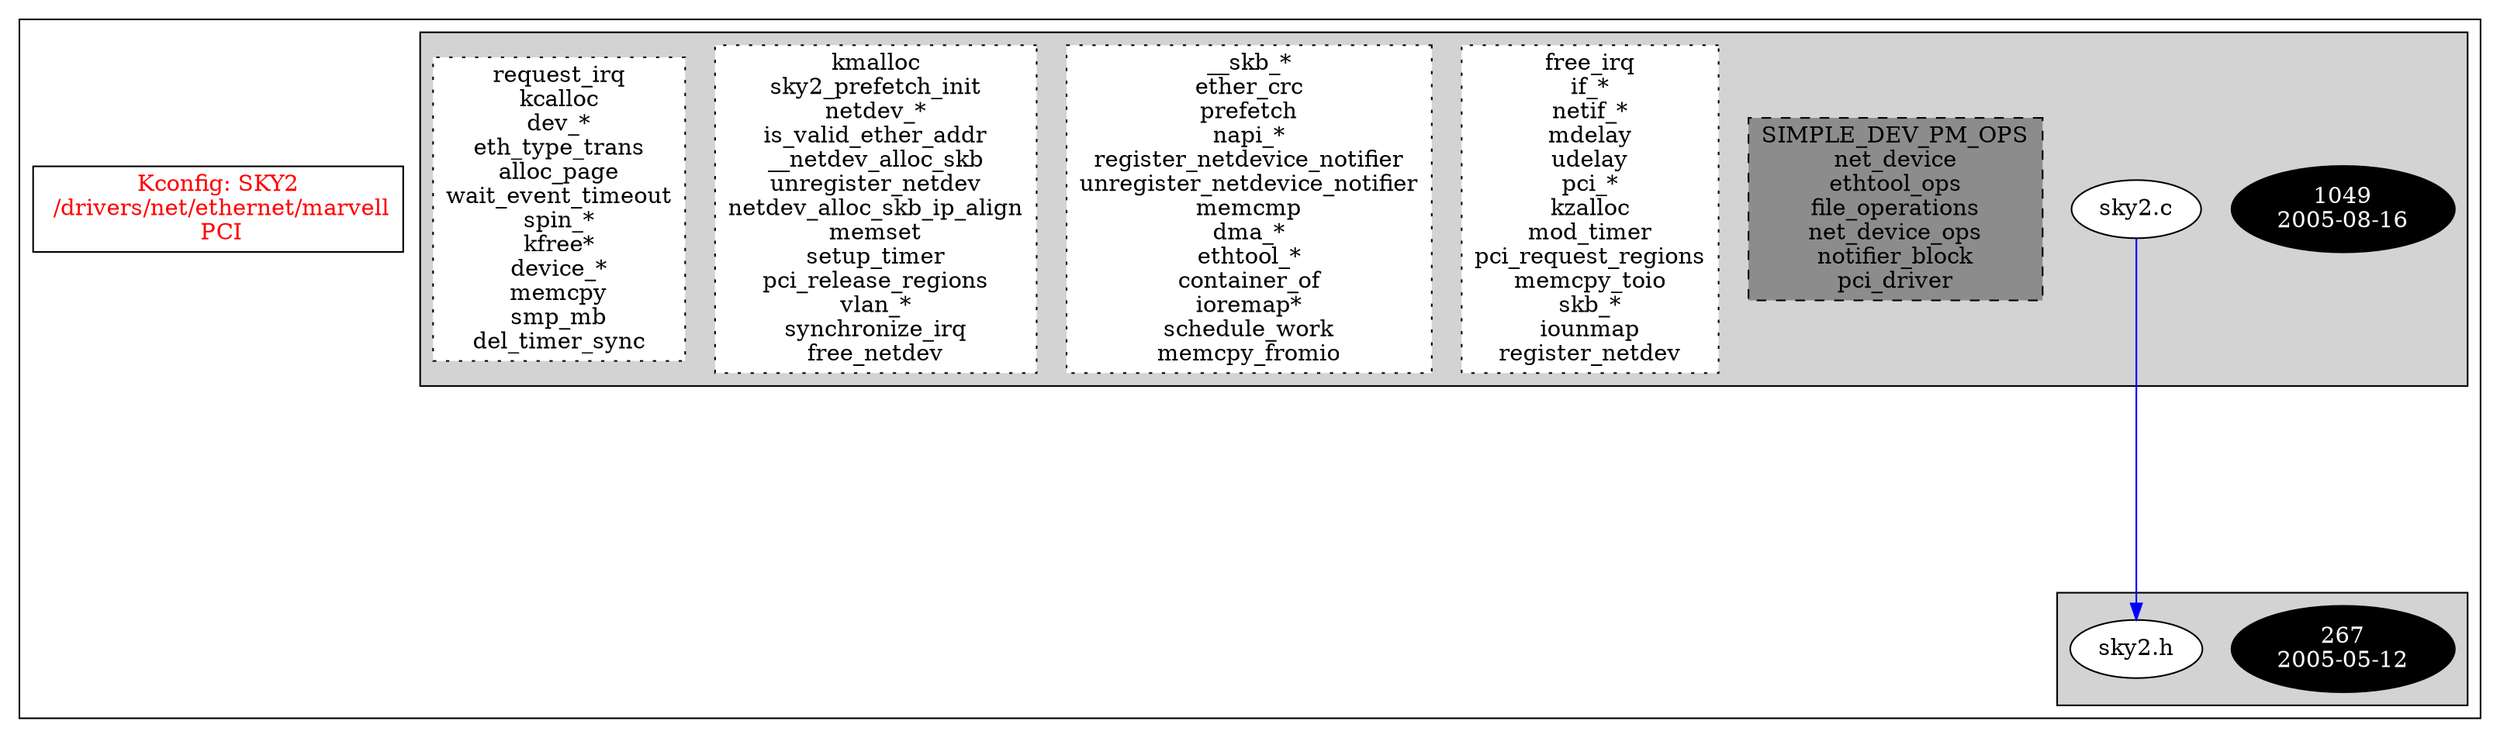 digraph Driver {
	ranksep=2;
	splines=ortho;
	//Symbol: SKY2
	subgraph "cluster_SKY2"{
		subgraph "cluster_sky2.h" {
			style=filled
			"commit_sky2.h" [style=filled, fillcolor=black, fontcolor=white, label="267\n2005-05-12"];
			"sky2.h" [style=filled, fillcolor=white, fontcolor=black, label="sky2.h\n"];
		}
		subgraph "cluster_sky2.c" {
			style=filled
			"commit_sky2.c" [style=filled, fillcolor=black, fontcolor=white, label="1049\n2005-08-16"];
			"sky2.c" [style=filled, fillcolor=white, fontcolor=black, label="sky2.c\n"];
			"structs-sky2.c" [style="filled,dashed" shape=box, fillcolor=grey55, fontcolor=black, label="SIMPLE_DEV_PM_OPS\nnet_device\nethtool_ops\nfile_operations\nnet_device_ops\nnotifier_block\npci_driver\n"];
			"funccall4-sky2.c" [style="filled,dotted" shape=box, fillcolor=white, fontcolor=black, label="free_irq\nif_*\nnetif_*\nmdelay\nudelay\npci_*\nkzalloc\nmod_timer\npci_request_regions\nmemcpy_toio\nskb_*\niounmap\nregister_netdev\n"];
			"funccall3-sky2.c" [style="filled,dotted" shape=box, fillcolor=white, fontcolor=black, label="__skb_*\nether_crc\nprefetch\nnapi_*\nregister_netdevice_notifier\nunregister_netdevice_notifier\nmemcmp\ndma_*\nethtool_*\ncontainer_of\nioremap*\nschedule_work\nmemcpy_fromio\n"];
			"funccall2-sky2.c" [style="filled,dotted" shape=box, fillcolor=white, fontcolor=black, label="kmalloc\nsky2_prefetch_init\nnetdev_*\nis_valid_ether_addr\n__netdev_alloc_skb\nunregister_netdev\nnetdev_alloc_skb_ip_align\nmemset\nsetup_timer\npci_release_regions\nvlan_*\nsynchronize_irq\nfree_netdev\n"];
			"funccall1-sky2.c" [style="filled,dotted" shape=box, fillcolor=white, fontcolor=black, label="request_irq\nkcalloc\ndev_*\neth_type_trans\nalloc_page\nwait_event_timeout\nspin_*\nkfree*\ndevice_*\nmemcpy\nsmp_mb\ndel_timer_sync\n"];
		}
		"K:SKY2" [label="Kconfig: SKY2\n /drivers/net/ethernet/marvell\n  PCI ", shape=box, fontcolor=red];
	}
"sky2.c" -> "sky2.h"[color=blue];
}
